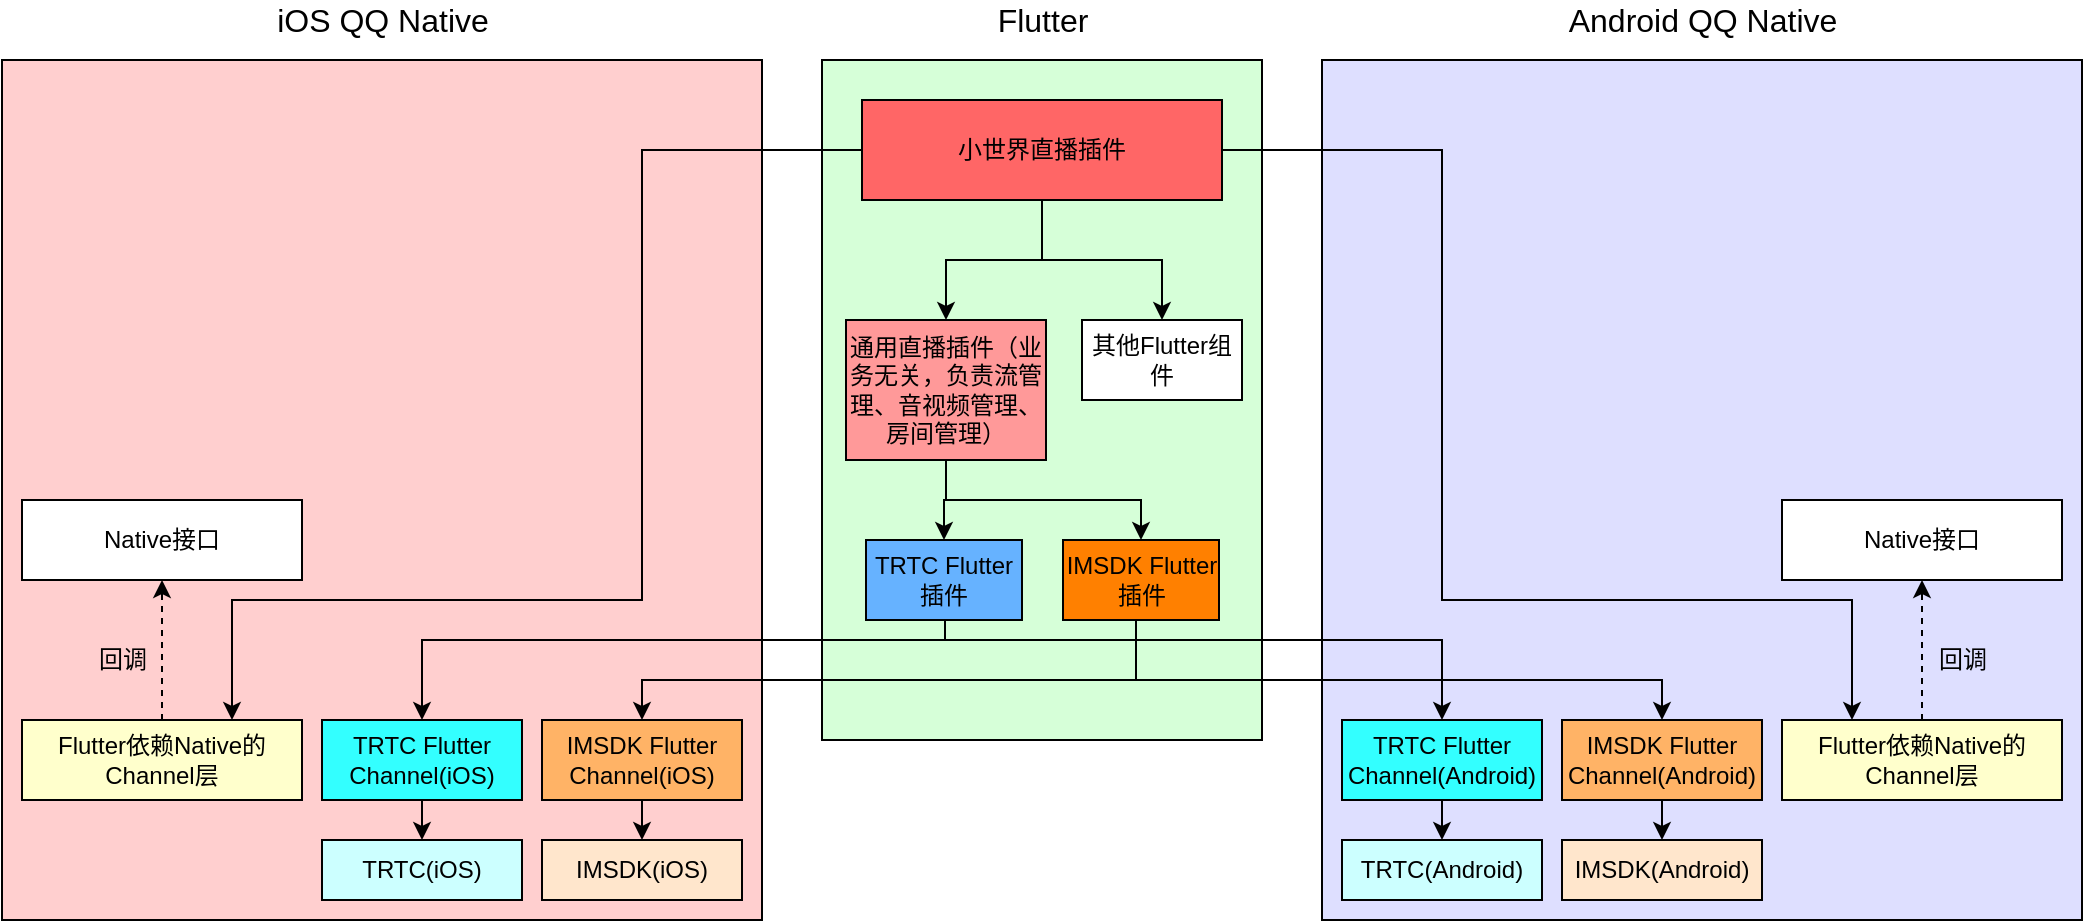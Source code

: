 <mxfile version="14.4.7" type="github">
  <diagram name="Page-1" id="74b105a0-9070-1c63-61bc-23e55f88626e">
    <mxGraphModel dx="988" dy="503" grid="1" gridSize="10" guides="1" tooltips="1" connect="1" arrows="1" fold="1" page="1" pageScale="1.5" pageWidth="1169" pageHeight="826" background="none" math="0" shadow="0">
      <root>
        <mxCell id="0" style=";html=1;" />
        <mxCell id="1" style=";html=1;" parent="0" />
        <mxCell id="J3t1SKIbdCMKoWFsVB5H-16" value="" style="rounded=0;whiteSpace=wrap;html=1;fillColor=#DEDFFF;" vertex="1" parent="1">
          <mxGeometry x="990" y="260" width="380" height="430" as="geometry" />
        </mxCell>
        <mxCell id="J3t1SKIbdCMKoWFsVB5H-15" value="" style="rounded=0;whiteSpace=wrap;html=1;fillColor=#D6FFD8;" vertex="1" parent="1">
          <mxGeometry x="740" y="260" width="220" height="340" as="geometry" />
        </mxCell>
        <mxCell id="J3t1SKIbdCMKoWFsVB5H-14" value="" style="rounded=0;whiteSpace=wrap;html=1;fillColor=#FFCFCF;" vertex="1" parent="1">
          <mxGeometry x="330" y="260" width="380" height="430" as="geometry" />
        </mxCell>
        <mxCell id="J3t1SKIbdCMKoWFsVB5H-9" value="&lt;span&gt;&lt;font style=&quot;font-size: 16px&quot;&gt;iOS QQ Native&lt;/font&gt;&lt;/span&gt;" style="text;html=1;resizable=0;autosize=1;align=center;verticalAlign=middle;points=[];fillColor=none;strokeColor=none;rounded=0;perimeterSpacing=2;" vertex="1" parent="1">
          <mxGeometry x="460" y="230" width="120" height="20" as="geometry" />
        </mxCell>
        <mxCell id="J3t1SKIbdCMKoWFsVB5H-10" value="&lt;span&gt;&lt;font style=&quot;font-size: 16px&quot;&gt;Flutter&lt;/font&gt;&lt;/span&gt;" style="text;html=1;resizable=0;autosize=1;align=center;verticalAlign=middle;points=[];fillColor=none;strokeColor=none;rounded=0;" vertex="1" parent="1">
          <mxGeometry x="820" y="230" width="60" height="20" as="geometry" />
        </mxCell>
        <mxCell id="J3t1SKIbdCMKoWFsVB5H-11" value="&lt;span&gt;&lt;font style=&quot;font-size: 16px&quot;&gt;Android QQ Native&lt;/font&gt;&lt;/span&gt;" style="text;html=1;resizable=0;autosize=1;align=center;verticalAlign=middle;points=[];fillColor=none;strokeColor=none;rounded=0;" vertex="1" parent="1">
          <mxGeometry x="1105" y="230" width="150" height="20" as="geometry" />
        </mxCell>
        <mxCell id="J3t1SKIbdCMKoWFsVB5H-19" style="edgeStyle=orthogonalEdgeStyle;rounded=0;orthogonalLoop=1;jettySize=auto;html=1;exitX=0.5;exitY=1;exitDx=0;exitDy=0;entryX=0.5;entryY=0;entryDx=0;entryDy=0;" edge="1" parent="1">
          <mxGeometry relative="1" as="geometry">
            <mxPoint x="801.5" y="540" as="sourcePoint" />
            <mxPoint x="540" y="590" as="targetPoint" />
            <Array as="points">
              <mxPoint x="802" y="550" />
              <mxPoint x="540" y="550" />
            </Array>
          </mxGeometry>
        </mxCell>
        <mxCell id="J3t1SKIbdCMKoWFsVB5H-39" style="edgeStyle=orthogonalEdgeStyle;rounded=0;orthogonalLoop=1;jettySize=auto;html=1;exitX=0.5;exitY=1;exitDx=0;exitDy=0;entryX=0.5;entryY=0;entryDx=0;entryDy=0;" edge="1" parent="1" target="J3t1SKIbdCMKoWFsVB5H-35">
          <mxGeometry relative="1" as="geometry">
            <mxPoint x="801.5" y="540" as="sourcePoint" />
            <Array as="points">
              <mxPoint x="802" y="550" />
              <mxPoint x="1050" y="550" />
            </Array>
          </mxGeometry>
        </mxCell>
        <mxCell id="J3t1SKIbdCMKoWFsVB5H-21" style="edgeStyle=orthogonalEdgeStyle;rounded=0;orthogonalLoop=1;jettySize=auto;html=1;exitX=0.5;exitY=1;exitDx=0;exitDy=0;entryX=0.5;entryY=0;entryDx=0;entryDy=0;" edge="1" parent="1" target="J3t1SKIbdCMKoWFsVB5H-32">
          <mxGeometry relative="1" as="geometry">
            <mxPoint x="898.5" y="540" as="sourcePoint" />
            <mxPoint x="640" y="590" as="targetPoint" />
            <Array as="points">
              <mxPoint x="897" y="540" />
              <mxPoint x="897" y="570" />
              <mxPoint x="650" y="570" />
            </Array>
          </mxGeometry>
        </mxCell>
        <mxCell id="J3t1SKIbdCMKoWFsVB5H-22" style="edgeStyle=orthogonalEdgeStyle;rounded=0;orthogonalLoop=1;jettySize=auto;html=1;exitX=0.5;exitY=1;exitDx=0;exitDy=0;" edge="1" parent="1">
          <mxGeometry relative="1" as="geometry">
            <mxPoint x="898.5" y="540" as="sourcePoint" />
            <mxPoint x="1160" y="590" as="targetPoint" />
            <Array as="points">
              <mxPoint x="897" y="570" />
              <mxPoint x="1160" y="570" />
            </Array>
          </mxGeometry>
        </mxCell>
        <mxCell id="J3t1SKIbdCMKoWFsVB5H-27" value="&lt;span&gt;TRTC(iOS)&lt;/span&gt;" style="rounded=0;whiteSpace=wrap;html=1;fillColor=#CCFFFF;" vertex="1" parent="1">
          <mxGeometry x="490" y="650" width="100" height="30" as="geometry" />
        </mxCell>
        <mxCell id="J3t1SKIbdCMKoWFsVB5H-29" style="edgeStyle=orthogonalEdgeStyle;rounded=0;orthogonalLoop=1;jettySize=auto;html=1;exitX=0.5;exitY=1;exitDx=0;exitDy=0;entryX=0.5;entryY=0;entryDx=0;entryDy=0;" edge="1" parent="1" source="J3t1SKIbdCMKoWFsVB5H-28" target="J3t1SKIbdCMKoWFsVB5H-27">
          <mxGeometry relative="1" as="geometry" />
        </mxCell>
        <mxCell id="J3t1SKIbdCMKoWFsVB5H-28" value="&lt;span&gt;TRTC Flutter Channel(iOS)&lt;/span&gt;" style="rounded=0;whiteSpace=wrap;html=1;fillColor=#33FFFF;" vertex="1" parent="1">
          <mxGeometry x="490" y="590" width="100" height="40" as="geometry" />
        </mxCell>
        <mxCell id="J3t1SKIbdCMKoWFsVB5H-30" value="&lt;span&gt;IMSDK(iOS)&lt;/span&gt;" style="rounded=0;whiteSpace=wrap;html=1;fillColor=#FFE6CC;" vertex="1" parent="1">
          <mxGeometry x="600" y="650" width="100" height="30" as="geometry" />
        </mxCell>
        <mxCell id="J3t1SKIbdCMKoWFsVB5H-31" style="edgeStyle=orthogonalEdgeStyle;rounded=0;orthogonalLoop=1;jettySize=auto;html=1;exitX=0.5;exitY=1;exitDx=0;exitDy=0;entryX=0.5;entryY=0;entryDx=0;entryDy=0;" edge="1" source="J3t1SKIbdCMKoWFsVB5H-32" target="J3t1SKIbdCMKoWFsVB5H-30" parent="1">
          <mxGeometry relative="1" as="geometry" />
        </mxCell>
        <mxCell id="J3t1SKIbdCMKoWFsVB5H-32" value="&lt;span&gt;IMSDK Flutter Channel(iOS)&lt;/span&gt;" style="rounded=0;whiteSpace=wrap;html=1;fillColor=#FFB366;" vertex="1" parent="1">
          <mxGeometry x="600" y="590" width="100" height="40" as="geometry" />
        </mxCell>
        <mxCell id="J3t1SKIbdCMKoWFsVB5H-33" value="&lt;span&gt;TRTC(&lt;/span&gt;Android&lt;span&gt;)&lt;/span&gt;" style="rounded=0;whiteSpace=wrap;html=1;fillColor=#CCFFFF;" vertex="1" parent="1">
          <mxGeometry x="1000" y="650" width="100" height="30" as="geometry" />
        </mxCell>
        <mxCell id="J3t1SKIbdCMKoWFsVB5H-34" style="edgeStyle=orthogonalEdgeStyle;rounded=0;orthogonalLoop=1;jettySize=auto;html=1;exitX=0.5;exitY=1;exitDx=0;exitDy=0;entryX=0.5;entryY=0;entryDx=0;entryDy=0;" edge="1" source="J3t1SKIbdCMKoWFsVB5H-35" target="J3t1SKIbdCMKoWFsVB5H-33" parent="1">
          <mxGeometry relative="1" as="geometry" />
        </mxCell>
        <mxCell id="J3t1SKIbdCMKoWFsVB5H-35" value="&lt;span&gt;TRTC Flutter Channel(Android)&lt;/span&gt;" style="rounded=0;whiteSpace=wrap;html=1;fillColor=#33FFFF;" vertex="1" parent="1">
          <mxGeometry x="1000" y="590" width="100" height="40" as="geometry" />
        </mxCell>
        <mxCell id="J3t1SKIbdCMKoWFsVB5H-36" value="&lt;span&gt;IMSDK(&lt;/span&gt;Android&lt;span&gt;)&lt;/span&gt;" style="rounded=0;whiteSpace=wrap;html=1;fillColor=#FFE6CC;" vertex="1" parent="1">
          <mxGeometry x="1110" y="650" width="100" height="30" as="geometry" />
        </mxCell>
        <mxCell id="J3t1SKIbdCMKoWFsVB5H-37" style="edgeStyle=orthogonalEdgeStyle;rounded=0;orthogonalLoop=1;jettySize=auto;html=1;exitX=0.5;exitY=1;exitDx=0;exitDy=0;entryX=0.5;entryY=0;entryDx=0;entryDy=0;" edge="1" source="J3t1SKIbdCMKoWFsVB5H-38" target="J3t1SKIbdCMKoWFsVB5H-36" parent="1">
          <mxGeometry relative="1" as="geometry" />
        </mxCell>
        <mxCell id="J3t1SKIbdCMKoWFsVB5H-38" value="&lt;span&gt;IMSDK Flutter Channel(&lt;/span&gt;Android&lt;span&gt;)&lt;/span&gt;" style="rounded=0;whiteSpace=wrap;html=1;fillColor=#FFB366;" vertex="1" parent="1">
          <mxGeometry x="1110" y="590" width="100" height="40" as="geometry" />
        </mxCell>
        <mxCell id="J3t1SKIbdCMKoWFsVB5H-41" value="&lt;span&gt;TRTC Flutter 插件&lt;/span&gt;" style="rounded=0;whiteSpace=wrap;html=1;fillColor=#66B2FF;" vertex="1" parent="1">
          <mxGeometry x="762" y="500" width="78" height="40" as="geometry" />
        </mxCell>
        <mxCell id="J3t1SKIbdCMKoWFsVB5H-42" value="IMSDK Flutter 插件" style="rounded=0;whiteSpace=wrap;html=1;fillColor=#FF8000;" vertex="1" parent="1">
          <mxGeometry x="860.5" y="500" width="78" height="40" as="geometry" />
        </mxCell>
        <mxCell id="J3t1SKIbdCMKoWFsVB5H-45" style="edgeStyle=orthogonalEdgeStyle;rounded=0;orthogonalLoop=1;jettySize=auto;html=1;exitX=0.5;exitY=1;exitDx=0;exitDy=0;entryX=0.5;entryY=0;entryDx=0;entryDy=0;" edge="1" parent="1" source="J3t1SKIbdCMKoWFsVB5H-43" target="J3t1SKIbdCMKoWFsVB5H-42">
          <mxGeometry relative="1" as="geometry" />
        </mxCell>
        <mxCell id="J3t1SKIbdCMKoWFsVB5H-46" style="edgeStyle=orthogonalEdgeStyle;rounded=0;orthogonalLoop=1;jettySize=auto;html=1;exitX=0.5;exitY=1;exitDx=0;exitDy=0;entryX=0.5;entryY=0;entryDx=0;entryDy=0;" edge="1" parent="1" source="J3t1SKIbdCMKoWFsVB5H-43" target="J3t1SKIbdCMKoWFsVB5H-41">
          <mxGeometry relative="1" as="geometry" />
        </mxCell>
        <mxCell id="J3t1SKIbdCMKoWFsVB5H-43" value="通用直播插件（业务无关，负责流管理、音视频管理、房间管理）" style="rounded=0;whiteSpace=wrap;html=1;fillColor=#FF9999;" vertex="1" parent="1">
          <mxGeometry x="752" y="390" width="100" height="70" as="geometry" />
        </mxCell>
        <mxCell id="J3t1SKIbdCMKoWFsVB5H-48" style="edgeStyle=orthogonalEdgeStyle;rounded=0;orthogonalLoop=1;jettySize=auto;html=1;exitX=0.5;exitY=1;exitDx=0;exitDy=0;entryX=0.5;entryY=0;entryDx=0;entryDy=0;" edge="1" parent="1" source="J3t1SKIbdCMKoWFsVB5H-47" target="J3t1SKIbdCMKoWFsVB5H-43">
          <mxGeometry relative="1" as="geometry" />
        </mxCell>
        <mxCell id="J3t1SKIbdCMKoWFsVB5H-51" style="edgeStyle=orthogonalEdgeStyle;rounded=0;orthogonalLoop=1;jettySize=auto;html=1;exitX=0.5;exitY=1;exitDx=0;exitDy=0;entryX=0.5;entryY=0;entryDx=0;entryDy=0;" edge="1" parent="1" source="J3t1SKIbdCMKoWFsVB5H-47" target="J3t1SKIbdCMKoWFsVB5H-49">
          <mxGeometry relative="1" as="geometry" />
        </mxCell>
        <mxCell id="J3t1SKIbdCMKoWFsVB5H-61" style="edgeStyle=orthogonalEdgeStyle;rounded=0;orthogonalLoop=1;jettySize=auto;html=1;exitX=0;exitY=0.5;exitDx=0;exitDy=0;entryX=0.75;entryY=0;entryDx=0;entryDy=0;" edge="1" parent="1" source="J3t1SKIbdCMKoWFsVB5H-47" target="J3t1SKIbdCMKoWFsVB5H-52">
          <mxGeometry relative="1" as="geometry">
            <Array as="points">
              <mxPoint x="650" y="305" />
              <mxPoint x="650" y="530" />
              <mxPoint x="445" y="530" />
            </Array>
          </mxGeometry>
        </mxCell>
        <mxCell id="J3t1SKIbdCMKoWFsVB5H-66" style="edgeStyle=orthogonalEdgeStyle;rounded=0;orthogonalLoop=1;jettySize=auto;html=1;exitX=1;exitY=0.5;exitDx=0;exitDy=0;entryX=0.25;entryY=0;entryDx=0;entryDy=0;" edge="1" parent="1" source="J3t1SKIbdCMKoWFsVB5H-47" target="J3t1SKIbdCMKoWFsVB5H-63">
          <mxGeometry relative="1" as="geometry">
            <Array as="points">
              <mxPoint x="1050" y="305" />
              <mxPoint x="1050" y="530" />
              <mxPoint x="1255" y="530" />
            </Array>
          </mxGeometry>
        </mxCell>
        <mxCell id="J3t1SKIbdCMKoWFsVB5H-47" value="小世界直播插件" style="rounded=0;whiteSpace=wrap;html=1;fillColor=#FF6666;" vertex="1" parent="1">
          <mxGeometry x="760" y="280" width="180" height="50" as="geometry" />
        </mxCell>
        <mxCell id="J3t1SKIbdCMKoWFsVB5H-49" value="其他Flutter组件" style="rounded=0;whiteSpace=wrap;html=1;" vertex="1" parent="1">
          <mxGeometry x="870" y="390" width="80" height="40" as="geometry" />
        </mxCell>
        <mxCell id="J3t1SKIbdCMKoWFsVB5H-59" style="edgeStyle=orthogonalEdgeStyle;rounded=0;orthogonalLoop=1;jettySize=auto;html=1;exitX=0.5;exitY=0;exitDx=0;exitDy=0;entryX=0.5;entryY=1;entryDx=0;entryDy=0;dashed=1;" edge="1" parent="1" source="J3t1SKIbdCMKoWFsVB5H-52" target="J3t1SKIbdCMKoWFsVB5H-53">
          <mxGeometry relative="1" as="geometry" />
        </mxCell>
        <mxCell id="J3t1SKIbdCMKoWFsVB5H-52" value="Flutter依赖Native的Channel层" style="rounded=0;whiteSpace=wrap;html=1;fillColor=#FFFFCC;" vertex="1" parent="1">
          <mxGeometry x="340" y="590" width="140" height="40" as="geometry" />
        </mxCell>
        <mxCell id="J3t1SKIbdCMKoWFsVB5H-53" value="Native接口" style="rounded=0;whiteSpace=wrap;html=1;" vertex="1" parent="1">
          <mxGeometry x="340" y="480" width="140" height="40" as="geometry" />
        </mxCell>
        <mxCell id="J3t1SKIbdCMKoWFsVB5H-55" value="回调" style="text;html=1;resizable=0;autosize=1;align=center;verticalAlign=middle;points=[];fillColor=none;strokeColor=none;rounded=0;" vertex="1" parent="1">
          <mxGeometry x="370" y="550" width="40" height="20" as="geometry" />
        </mxCell>
        <mxCell id="J3t1SKIbdCMKoWFsVB5H-62" style="edgeStyle=orthogonalEdgeStyle;rounded=0;orthogonalLoop=1;jettySize=auto;html=1;exitX=0.5;exitY=0;exitDx=0;exitDy=0;entryX=0.5;entryY=1;entryDx=0;entryDy=0;dashed=1;" edge="1" source="J3t1SKIbdCMKoWFsVB5H-63" target="J3t1SKIbdCMKoWFsVB5H-64" parent="1">
          <mxGeometry relative="1" as="geometry" />
        </mxCell>
        <mxCell id="J3t1SKIbdCMKoWFsVB5H-63" value="Flutter依赖Native的Channel层" style="rounded=0;whiteSpace=wrap;html=1;fillColor=#FFFFCC;" vertex="1" parent="1">
          <mxGeometry x="1220" y="590" width="140" height="40" as="geometry" />
        </mxCell>
        <mxCell id="J3t1SKIbdCMKoWFsVB5H-64" value="Native接口" style="rounded=0;whiteSpace=wrap;html=1;" vertex="1" parent="1">
          <mxGeometry x="1220" y="480" width="140" height="40" as="geometry" />
        </mxCell>
        <mxCell id="J3t1SKIbdCMKoWFsVB5H-65" value="回调" style="text;html=1;resizable=0;autosize=1;align=center;verticalAlign=middle;points=[];fillColor=none;strokeColor=none;rounded=0;" vertex="1" parent="1">
          <mxGeometry x="1290" y="550" width="40" height="20" as="geometry" />
        </mxCell>
      </root>
    </mxGraphModel>
  </diagram>
</mxfile>

